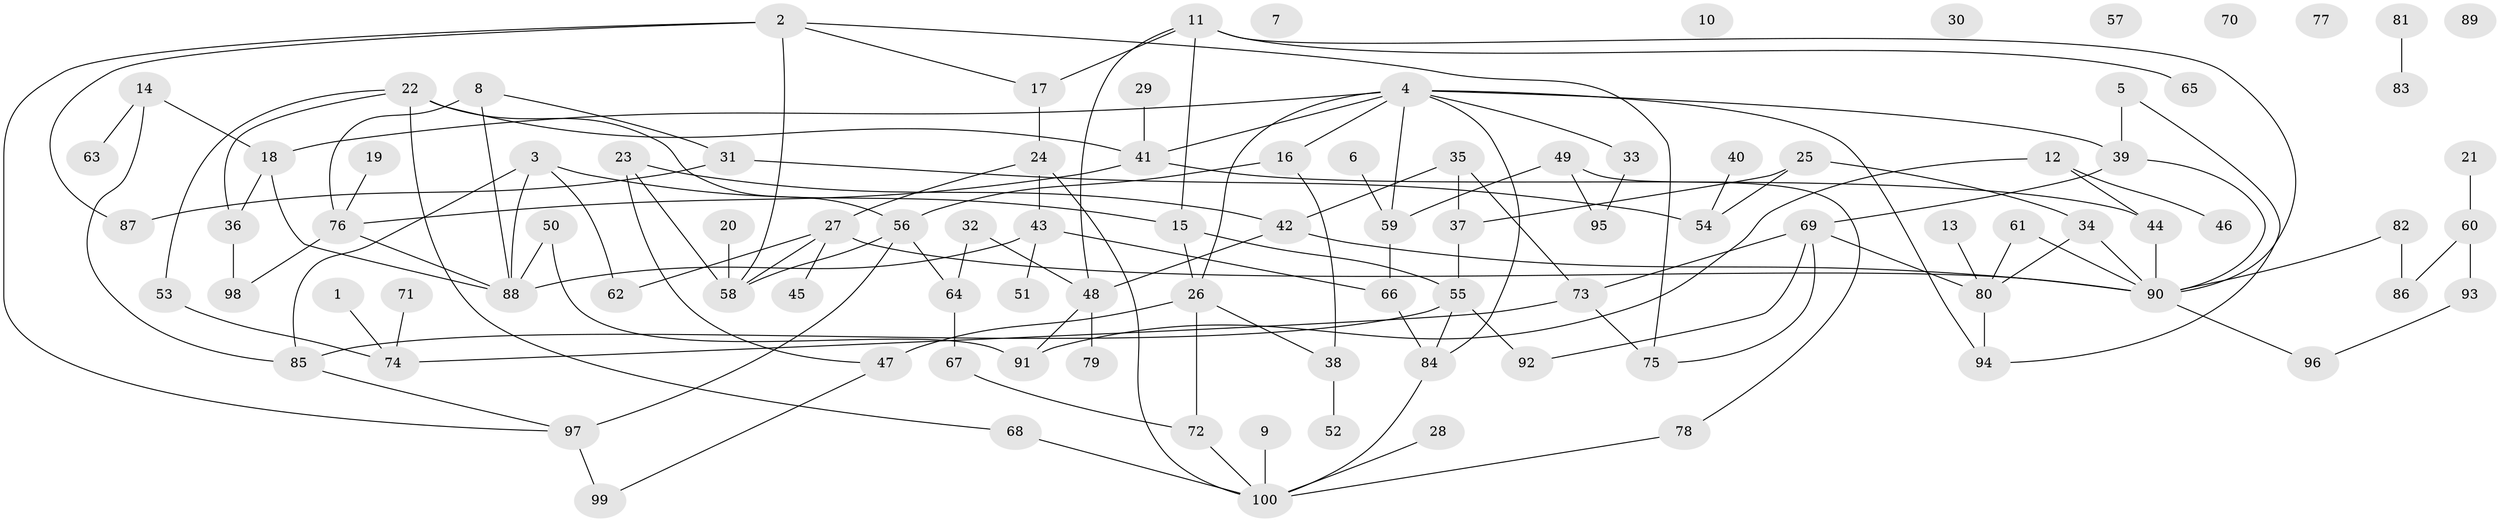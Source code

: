 // coarse degree distribution, {6: 0.09433962264150944, 4: 0.16981132075471697, 5: 0.1320754716981132, 2: 0.18867924528301888, 10: 0.018867924528301886, 3: 0.16981132075471697, 1: 0.16981132075471697, 11: 0.018867924528301886, 7: 0.03773584905660377}
// Generated by graph-tools (version 1.1) at 2025/35/03/04/25 23:35:56]
// undirected, 100 vertices, 139 edges
graph export_dot {
  node [color=gray90,style=filled];
  1;
  2;
  3;
  4;
  5;
  6;
  7;
  8;
  9;
  10;
  11;
  12;
  13;
  14;
  15;
  16;
  17;
  18;
  19;
  20;
  21;
  22;
  23;
  24;
  25;
  26;
  27;
  28;
  29;
  30;
  31;
  32;
  33;
  34;
  35;
  36;
  37;
  38;
  39;
  40;
  41;
  42;
  43;
  44;
  45;
  46;
  47;
  48;
  49;
  50;
  51;
  52;
  53;
  54;
  55;
  56;
  57;
  58;
  59;
  60;
  61;
  62;
  63;
  64;
  65;
  66;
  67;
  68;
  69;
  70;
  71;
  72;
  73;
  74;
  75;
  76;
  77;
  78;
  79;
  80;
  81;
  82;
  83;
  84;
  85;
  86;
  87;
  88;
  89;
  90;
  91;
  92;
  93;
  94;
  95;
  96;
  97;
  98;
  99;
  100;
  1 -- 74;
  2 -- 17;
  2 -- 58;
  2 -- 75;
  2 -- 87;
  2 -- 97;
  3 -- 15;
  3 -- 62;
  3 -- 85;
  3 -- 88;
  4 -- 16;
  4 -- 18;
  4 -- 26;
  4 -- 33;
  4 -- 39;
  4 -- 41;
  4 -- 59;
  4 -- 84;
  4 -- 94;
  5 -- 39;
  5 -- 94;
  6 -- 59;
  8 -- 31;
  8 -- 76;
  8 -- 88;
  9 -- 100;
  11 -- 15;
  11 -- 17;
  11 -- 48;
  11 -- 65;
  11 -- 90;
  12 -- 44;
  12 -- 46;
  12 -- 91;
  13 -- 80;
  14 -- 18;
  14 -- 63;
  14 -- 85;
  15 -- 26;
  15 -- 55;
  16 -- 38;
  16 -- 56;
  17 -- 24;
  18 -- 36;
  18 -- 88;
  19 -- 76;
  20 -- 58;
  21 -- 60;
  22 -- 36;
  22 -- 41;
  22 -- 53;
  22 -- 56;
  22 -- 68;
  23 -- 42;
  23 -- 47;
  23 -- 58;
  24 -- 27;
  24 -- 43;
  24 -- 100;
  25 -- 34;
  25 -- 37;
  25 -- 54;
  26 -- 38;
  26 -- 47;
  26 -- 72;
  27 -- 45;
  27 -- 58;
  27 -- 62;
  27 -- 90;
  28 -- 100;
  29 -- 41;
  31 -- 54;
  31 -- 87;
  32 -- 48;
  32 -- 64;
  33 -- 95;
  34 -- 80;
  34 -- 90;
  35 -- 37;
  35 -- 42;
  35 -- 73;
  36 -- 98;
  37 -- 55;
  38 -- 52;
  39 -- 69;
  39 -- 90;
  40 -- 54;
  41 -- 44;
  41 -- 76;
  42 -- 48;
  42 -- 90;
  43 -- 51;
  43 -- 66;
  43 -- 88;
  44 -- 90;
  47 -- 99;
  48 -- 79;
  48 -- 91;
  49 -- 59;
  49 -- 78;
  49 -- 95;
  50 -- 88;
  50 -- 91;
  53 -- 74;
  55 -- 84;
  55 -- 85;
  55 -- 92;
  56 -- 58;
  56 -- 64;
  56 -- 97;
  59 -- 66;
  60 -- 86;
  60 -- 93;
  61 -- 80;
  61 -- 90;
  64 -- 67;
  66 -- 84;
  67 -- 72;
  68 -- 100;
  69 -- 73;
  69 -- 75;
  69 -- 80;
  69 -- 92;
  71 -- 74;
  72 -- 100;
  73 -- 74;
  73 -- 75;
  76 -- 88;
  76 -- 98;
  78 -- 100;
  80 -- 94;
  81 -- 83;
  82 -- 86;
  82 -- 90;
  84 -- 100;
  85 -- 97;
  90 -- 96;
  93 -- 96;
  97 -- 99;
}
